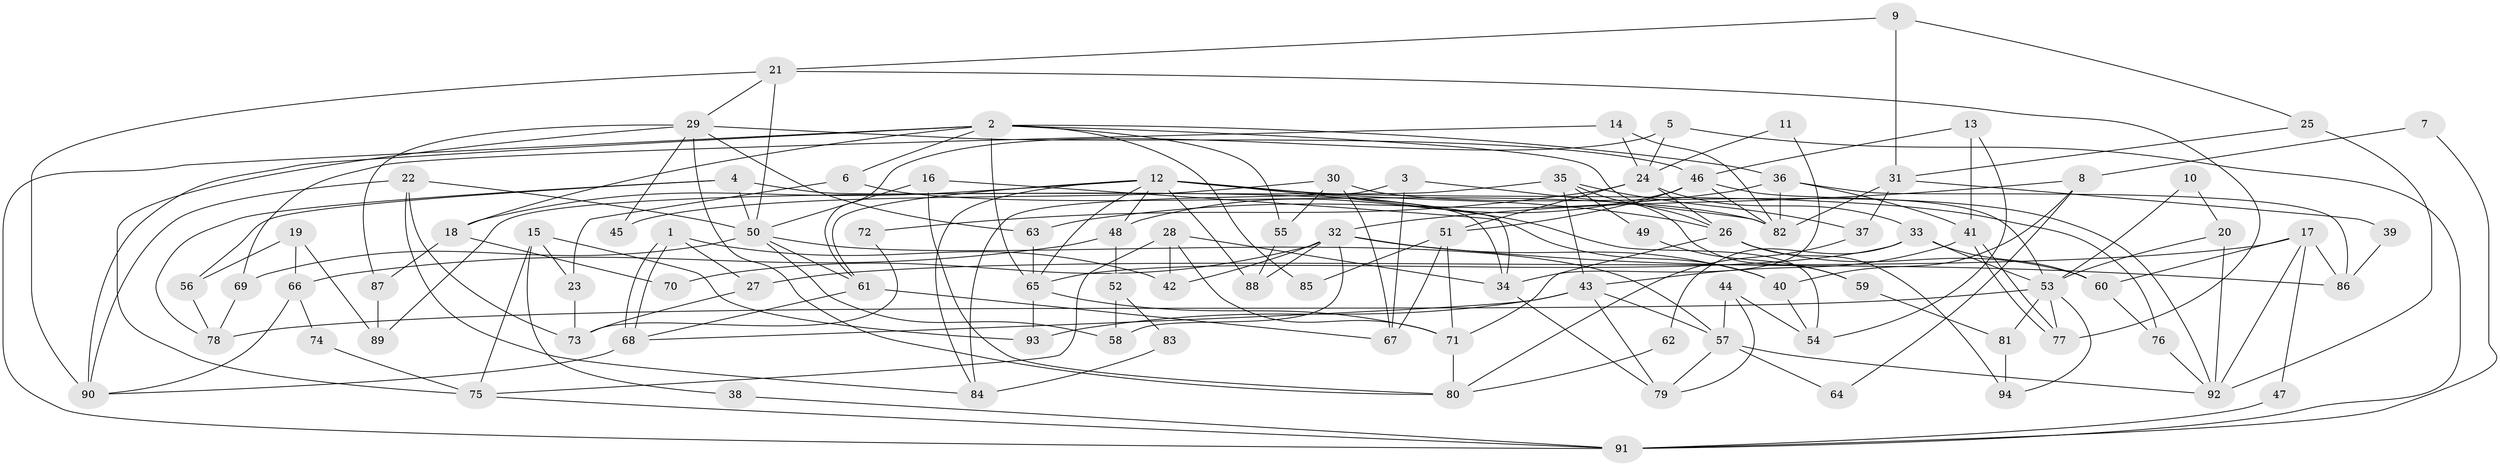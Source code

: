 // coarse degree distribution, {5: 0.1935483870967742, 9: 0.03225806451612903, 7: 0.11290322580645161, 3: 0.12903225806451613, 2: 0.20967741935483872, 13: 0.016129032258064516, 8: 0.08064516129032258, 6: 0.0967741935483871, 4: 0.12903225806451613}
// Generated by graph-tools (version 1.1) at 2025/24/03/03/25 07:24:03]
// undirected, 94 vertices, 188 edges
graph export_dot {
graph [start="1"]
  node [color=gray90,style=filled];
  1;
  2;
  3;
  4;
  5;
  6;
  7;
  8;
  9;
  10;
  11;
  12;
  13;
  14;
  15;
  16;
  17;
  18;
  19;
  20;
  21;
  22;
  23;
  24;
  25;
  26;
  27;
  28;
  29;
  30;
  31;
  32;
  33;
  34;
  35;
  36;
  37;
  38;
  39;
  40;
  41;
  42;
  43;
  44;
  45;
  46;
  47;
  48;
  49;
  50;
  51;
  52;
  53;
  54;
  55;
  56;
  57;
  58;
  59;
  60;
  61;
  62;
  63;
  64;
  65;
  66;
  67;
  68;
  69;
  70;
  71;
  72;
  73;
  74;
  75;
  76;
  77;
  78;
  79;
  80;
  81;
  82;
  83;
  84;
  85;
  86;
  87;
  88;
  89;
  90;
  91;
  92;
  93;
  94;
  1 -- 42;
  1 -- 68;
  1 -- 68;
  1 -- 27;
  2 -- 26;
  2 -- 36;
  2 -- 6;
  2 -- 18;
  2 -- 55;
  2 -- 65;
  2 -- 85;
  2 -- 90;
  2 -- 91;
  3 -- 84;
  3 -- 82;
  3 -- 67;
  4 -- 34;
  4 -- 50;
  4 -- 56;
  4 -- 78;
  5 -- 61;
  5 -- 24;
  5 -- 91;
  6 -- 23;
  6 -- 82;
  7 -- 8;
  7 -- 91;
  8 -- 32;
  8 -- 40;
  8 -- 64;
  9 -- 21;
  9 -- 25;
  9 -- 31;
  10 -- 53;
  10 -- 20;
  11 -- 34;
  11 -- 24;
  12 -- 18;
  12 -- 54;
  12 -- 26;
  12 -- 34;
  12 -- 48;
  12 -- 61;
  12 -- 65;
  12 -- 76;
  12 -- 84;
  12 -- 88;
  13 -- 46;
  13 -- 41;
  13 -- 54;
  14 -- 82;
  14 -- 24;
  14 -- 69;
  15 -- 93;
  15 -- 75;
  15 -- 23;
  15 -- 38;
  16 -- 80;
  16 -- 40;
  16 -- 50;
  17 -- 60;
  17 -- 92;
  17 -- 27;
  17 -- 47;
  17 -- 86;
  18 -- 87;
  18 -- 70;
  19 -- 56;
  19 -- 66;
  19 -- 89;
  20 -- 53;
  20 -- 92;
  21 -- 90;
  21 -- 50;
  21 -- 29;
  21 -- 77;
  22 -- 90;
  22 -- 50;
  22 -- 73;
  22 -- 84;
  23 -- 73;
  24 -- 51;
  24 -- 33;
  24 -- 26;
  24 -- 72;
  25 -- 31;
  25 -- 92;
  26 -- 60;
  26 -- 71;
  26 -- 94;
  27 -- 73;
  28 -- 34;
  28 -- 71;
  28 -- 42;
  28 -- 75;
  29 -- 75;
  29 -- 45;
  29 -- 46;
  29 -- 63;
  29 -- 80;
  29 -- 87;
  30 -- 67;
  30 -- 92;
  30 -- 45;
  30 -- 55;
  31 -- 82;
  31 -- 37;
  31 -- 39;
  32 -- 88;
  32 -- 86;
  32 -- 40;
  32 -- 42;
  32 -- 58;
  32 -- 70;
  33 -- 53;
  33 -- 65;
  33 -- 60;
  33 -- 62;
  34 -- 79;
  35 -- 37;
  35 -- 43;
  35 -- 49;
  35 -- 59;
  35 -- 89;
  36 -- 82;
  36 -- 63;
  36 -- 41;
  36 -- 86;
  37 -- 80;
  38 -- 91;
  39 -- 86;
  40 -- 54;
  41 -- 77;
  41 -- 77;
  41 -- 43;
  43 -- 68;
  43 -- 57;
  43 -- 79;
  43 -- 93;
  44 -- 57;
  44 -- 79;
  44 -- 54;
  46 -- 51;
  46 -- 48;
  46 -- 53;
  46 -- 82;
  47 -- 91;
  48 -- 52;
  48 -- 66;
  49 -- 59;
  50 -- 69;
  50 -- 57;
  50 -- 58;
  50 -- 61;
  51 -- 71;
  51 -- 67;
  51 -- 85;
  52 -- 58;
  52 -- 83;
  53 -- 77;
  53 -- 78;
  53 -- 81;
  53 -- 94;
  55 -- 88;
  56 -- 78;
  57 -- 64;
  57 -- 79;
  57 -- 92;
  59 -- 81;
  60 -- 76;
  61 -- 67;
  61 -- 68;
  62 -- 80;
  63 -- 65;
  65 -- 71;
  65 -- 93;
  66 -- 90;
  66 -- 74;
  68 -- 90;
  69 -- 78;
  71 -- 80;
  72 -- 73;
  74 -- 75;
  75 -- 91;
  76 -- 92;
  81 -- 94;
  83 -- 84;
  87 -- 89;
}
